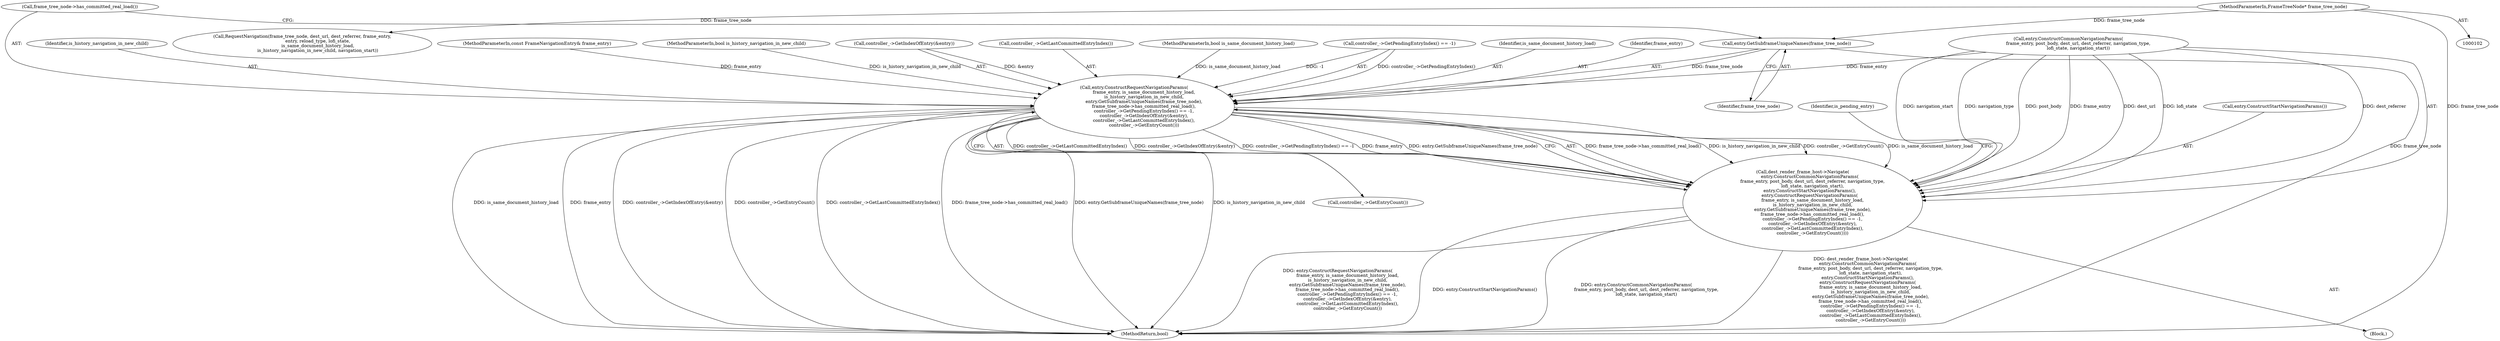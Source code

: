 digraph "0_Chrome_e4ebe078840e65d673722e94f8251b334030b5e8@pointer" {
"1000335" [label="(Call,entry.GetSubframeUniqueNames(frame_tree_node))"];
"1000103" [label="(MethodParameterIn,FrameTreeNode* frame_tree_node)"];
"1000331" [label="(Call,entry.ConstructRequestNavigationParams(\n              frame_entry, is_same_document_history_load,\n              is_history_navigation_in_new_child,\n              entry.GetSubframeUniqueNames(frame_tree_node),\n              frame_tree_node->has_committed_real_load(),\n              controller_->GetPendingEntryIndex() == -1,\n              controller_->GetIndexOfEntry(&entry),\n              controller_->GetLastCommittedEntryIndex(),\n              controller_->GetEntryCount()))"];
"1000321" [label="(Call,dest_render_frame_host->Navigate(\n          entry.ConstructCommonNavigationParams(\n              frame_entry, post_body, dest_url, dest_referrer, navigation_type,\n              lofi_state, navigation_start),\n          entry.ConstructStartNavigationParams(),\n          entry.ConstructRequestNavigationParams(\n              frame_entry, is_same_document_history_load,\n              is_history_navigation_in_new_child,\n              entry.GetSubframeUniqueNames(frame_tree_node),\n              frame_tree_node->has_committed_real_load(),\n              controller_->GetPendingEntryIndex() == -1,\n              controller_->GetIndexOfEntry(&entry),\n              controller_->GetLastCommittedEntryIndex(),\n              controller_->GetEntryCount())))"];
"1000107" [label="(MethodParameterIn,bool is_same_document_history_load)"];
"1000226" [label="(Call,RequestNavigation(frame_tree_node, dest_url, dest_referrer, frame_entry,\n                      entry, reload_type, lofi_state,\n                      is_same_document_history_load,\n                      is_history_navigation_in_new_child, navigation_start))"];
"1000330" [label="(Call,entry.ConstructStartNavigationParams())"];
"1000373" [label="(MethodReturn,bool)"];
"1000338" [label="(Call,controller_->GetPendingEntryIndex() == -1)"];
"1000333" [label="(Identifier,is_same_document_history_load)"];
"1000332" [label="(Identifier,frame_entry)"];
"1000331" [label="(Call,entry.ConstructRequestNavigationParams(\n              frame_entry, is_same_document_history_load,\n              is_history_navigation_in_new_child,\n              entry.GetSubframeUniqueNames(frame_tree_node),\n              frame_tree_node->has_committed_real_load(),\n              controller_->GetPendingEntryIndex() == -1,\n              controller_->GetIndexOfEntry(&entry),\n              controller_->GetLastCommittedEntryIndex(),\n              controller_->GetEntryCount()))"];
"1000337" [label="(Call,frame_tree_node->has_committed_real_load())"];
"1000103" [label="(MethodParameterIn,FrameTreeNode* frame_tree_node)"];
"1000310" [label="(Block,)"];
"1000334" [label="(Identifier,is_history_navigation_in_new_child)"];
"1000321" [label="(Call,dest_render_frame_host->Navigate(\n          entry.ConstructCommonNavigationParams(\n              frame_entry, post_body, dest_url, dest_referrer, navigation_type,\n              lofi_state, navigation_start),\n          entry.ConstructStartNavigationParams(),\n          entry.ConstructRequestNavigationParams(\n              frame_entry, is_same_document_history_load,\n              is_history_navigation_in_new_child,\n              entry.GetSubframeUniqueNames(frame_tree_node),\n              frame_tree_node->has_committed_real_load(),\n              controller_->GetPendingEntryIndex() == -1,\n              controller_->GetIndexOfEntry(&entry),\n              controller_->GetLastCommittedEntryIndex(),\n              controller_->GetEntryCount())))"];
"1000104" [label="(MethodParameterIn,const FrameNavigationEntry& frame_entry)"];
"1000322" [label="(Call,entry.ConstructCommonNavigationParams(\n              frame_entry, post_body, dest_url, dest_referrer, navigation_type,\n              lofi_state, navigation_start))"];
"1000348" [label="(Identifier,is_pending_entry)"];
"1000336" [label="(Identifier,frame_tree_node)"];
"1000108" [label="(MethodParameterIn,bool is_history_navigation_in_new_child)"];
"1000335" [label="(Call,entry.GetSubframeUniqueNames(frame_tree_node))"];
"1000342" [label="(Call,controller_->GetIndexOfEntry(&entry))"];
"1000345" [label="(Call,controller_->GetLastCommittedEntryIndex())"];
"1000346" [label="(Call,controller_->GetEntryCount())"];
"1000335" -> "1000331"  [label="AST: "];
"1000335" -> "1000336"  [label="CFG: "];
"1000336" -> "1000335"  [label="AST: "];
"1000337" -> "1000335"  [label="CFG: "];
"1000335" -> "1000373"  [label="DDG: frame_tree_node"];
"1000335" -> "1000331"  [label="DDG: frame_tree_node"];
"1000103" -> "1000335"  [label="DDG: frame_tree_node"];
"1000103" -> "1000102"  [label="AST: "];
"1000103" -> "1000373"  [label="DDG: frame_tree_node"];
"1000103" -> "1000226"  [label="DDG: frame_tree_node"];
"1000331" -> "1000321"  [label="AST: "];
"1000331" -> "1000346"  [label="CFG: "];
"1000332" -> "1000331"  [label="AST: "];
"1000333" -> "1000331"  [label="AST: "];
"1000334" -> "1000331"  [label="AST: "];
"1000337" -> "1000331"  [label="AST: "];
"1000338" -> "1000331"  [label="AST: "];
"1000342" -> "1000331"  [label="AST: "];
"1000345" -> "1000331"  [label="AST: "];
"1000346" -> "1000331"  [label="AST: "];
"1000321" -> "1000331"  [label="CFG: "];
"1000331" -> "1000373"  [label="DDG: is_history_navigation_in_new_child"];
"1000331" -> "1000373"  [label="DDG: is_same_document_history_load"];
"1000331" -> "1000373"  [label="DDG: frame_entry"];
"1000331" -> "1000373"  [label="DDG: controller_->GetIndexOfEntry(&entry)"];
"1000331" -> "1000373"  [label="DDG: controller_->GetEntryCount()"];
"1000331" -> "1000373"  [label="DDG: controller_->GetLastCommittedEntryIndex()"];
"1000331" -> "1000373"  [label="DDG: frame_tree_node->has_committed_real_load()"];
"1000331" -> "1000373"  [label="DDG: entry.GetSubframeUniqueNames(frame_tree_node)"];
"1000331" -> "1000321"  [label="DDG: frame_tree_node->has_committed_real_load()"];
"1000331" -> "1000321"  [label="DDG: is_history_navigation_in_new_child"];
"1000331" -> "1000321"  [label="DDG: controller_->GetEntryCount()"];
"1000331" -> "1000321"  [label="DDG: is_same_document_history_load"];
"1000331" -> "1000321"  [label="DDG: controller_->GetLastCommittedEntryIndex()"];
"1000331" -> "1000321"  [label="DDG: controller_->GetIndexOfEntry(&entry)"];
"1000331" -> "1000321"  [label="DDG: controller_->GetPendingEntryIndex() == -1"];
"1000331" -> "1000321"  [label="DDG: frame_entry"];
"1000331" -> "1000321"  [label="DDG: entry.GetSubframeUniqueNames(frame_tree_node)"];
"1000322" -> "1000331"  [label="DDG: frame_entry"];
"1000104" -> "1000331"  [label="DDG: frame_entry"];
"1000107" -> "1000331"  [label="DDG: is_same_document_history_load"];
"1000108" -> "1000331"  [label="DDG: is_history_navigation_in_new_child"];
"1000338" -> "1000331"  [label="DDG: controller_->GetPendingEntryIndex()"];
"1000338" -> "1000331"  [label="DDG: -1"];
"1000342" -> "1000331"  [label="DDG: &entry"];
"1000321" -> "1000310"  [label="AST: "];
"1000322" -> "1000321"  [label="AST: "];
"1000330" -> "1000321"  [label="AST: "];
"1000348" -> "1000321"  [label="CFG: "];
"1000321" -> "1000373"  [label="DDG: entry.ConstructRequestNavigationParams(\n              frame_entry, is_same_document_history_load,\n              is_history_navigation_in_new_child,\n              entry.GetSubframeUniqueNames(frame_tree_node),\n              frame_tree_node->has_committed_real_load(),\n              controller_->GetPendingEntryIndex() == -1,\n              controller_->GetIndexOfEntry(&entry),\n              controller_->GetLastCommittedEntryIndex(),\n              controller_->GetEntryCount())"];
"1000321" -> "1000373"  [label="DDG: entry.ConstructStartNavigationParams()"];
"1000321" -> "1000373"  [label="DDG: entry.ConstructCommonNavigationParams(\n              frame_entry, post_body, dest_url, dest_referrer, navigation_type,\n              lofi_state, navigation_start)"];
"1000321" -> "1000373"  [label="DDG: dest_render_frame_host->Navigate(\n          entry.ConstructCommonNavigationParams(\n              frame_entry, post_body, dest_url, dest_referrer, navigation_type,\n              lofi_state, navigation_start),\n          entry.ConstructStartNavigationParams(),\n          entry.ConstructRequestNavigationParams(\n              frame_entry, is_same_document_history_load,\n              is_history_navigation_in_new_child,\n              entry.GetSubframeUniqueNames(frame_tree_node),\n              frame_tree_node->has_committed_real_load(),\n              controller_->GetPendingEntryIndex() == -1,\n              controller_->GetIndexOfEntry(&entry),\n              controller_->GetLastCommittedEntryIndex(),\n              controller_->GetEntryCount()))"];
"1000322" -> "1000321"  [label="DDG: navigation_start"];
"1000322" -> "1000321"  [label="DDG: navigation_type"];
"1000322" -> "1000321"  [label="DDG: post_body"];
"1000322" -> "1000321"  [label="DDG: frame_entry"];
"1000322" -> "1000321"  [label="DDG: dest_url"];
"1000322" -> "1000321"  [label="DDG: lofi_state"];
"1000322" -> "1000321"  [label="DDG: dest_referrer"];
}
